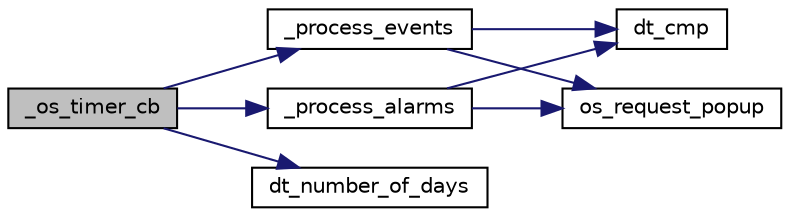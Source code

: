 digraph "_os_timer_cb"
{
 // LATEX_PDF_SIZE
  bgcolor="transparent";
  edge [fontname="Helvetica",fontsize="10",labelfontname="Helvetica",labelfontsize="10"];
  node [fontname="Helvetica",fontsize="10",shape=record];
  rankdir="LR";
  Node1 [label="_os_timer_cb",height=0.2,width=0.4,color="black", fillcolor="grey75", style="filled", fontcolor="black",tooltip=" "];
  Node1 -> Node2 [color="midnightblue",fontsize="10",style="solid",fontname="Helvetica"];
  Node2 [label="_process_alarms",height=0.2,width=0.4,color="black",URL="$state_8c.html#a5b5a2ec6f112151ce06ec168892ee179",tooltip=" "];
  Node2 -> Node3 [color="midnightblue",fontsize="10",style="solid",fontname="Helvetica"];
  Node3 [label="dt_cmp",height=0.2,width=0.4,color="black",URL="$dates_8c.html#a93d949a40d0d552df342b0dadb4a1a52",tooltip="Compares given dates based on given flag Example:"];
  Node2 -> Node4 [color="midnightblue",fontsize="10",style="solid",fontname="Helvetica"];
  Node4 [label="os_request_popup",height=0.2,width=0.4,color="black",URL="$state_8c.html#aa3df9a73a804182b4022f9dc30de9f77",tooltip=" "];
  Node1 -> Node5 [color="midnightblue",fontsize="10",style="solid",fontname="Helvetica"];
  Node5 [label="_process_events",height=0.2,width=0.4,color="black",URL="$state_8c.html#a5f09a467fb5b4ea49edf3749689e6d82",tooltip=" "];
  Node5 -> Node3 [color="midnightblue",fontsize="10",style="solid",fontname="Helvetica"];
  Node5 -> Node4 [color="midnightblue",fontsize="10",style="solid",fontname="Helvetica"];
  Node1 -> Node6 [color="midnightblue",fontsize="10",style="solid",fontname="Helvetica"];
  Node6 [label="dt_number_of_days",height=0.2,width=0.4,color="black",URL="$dates_8c.html#a92c48b6464151256a09f8807efcf7bea",tooltip=" "];
}
